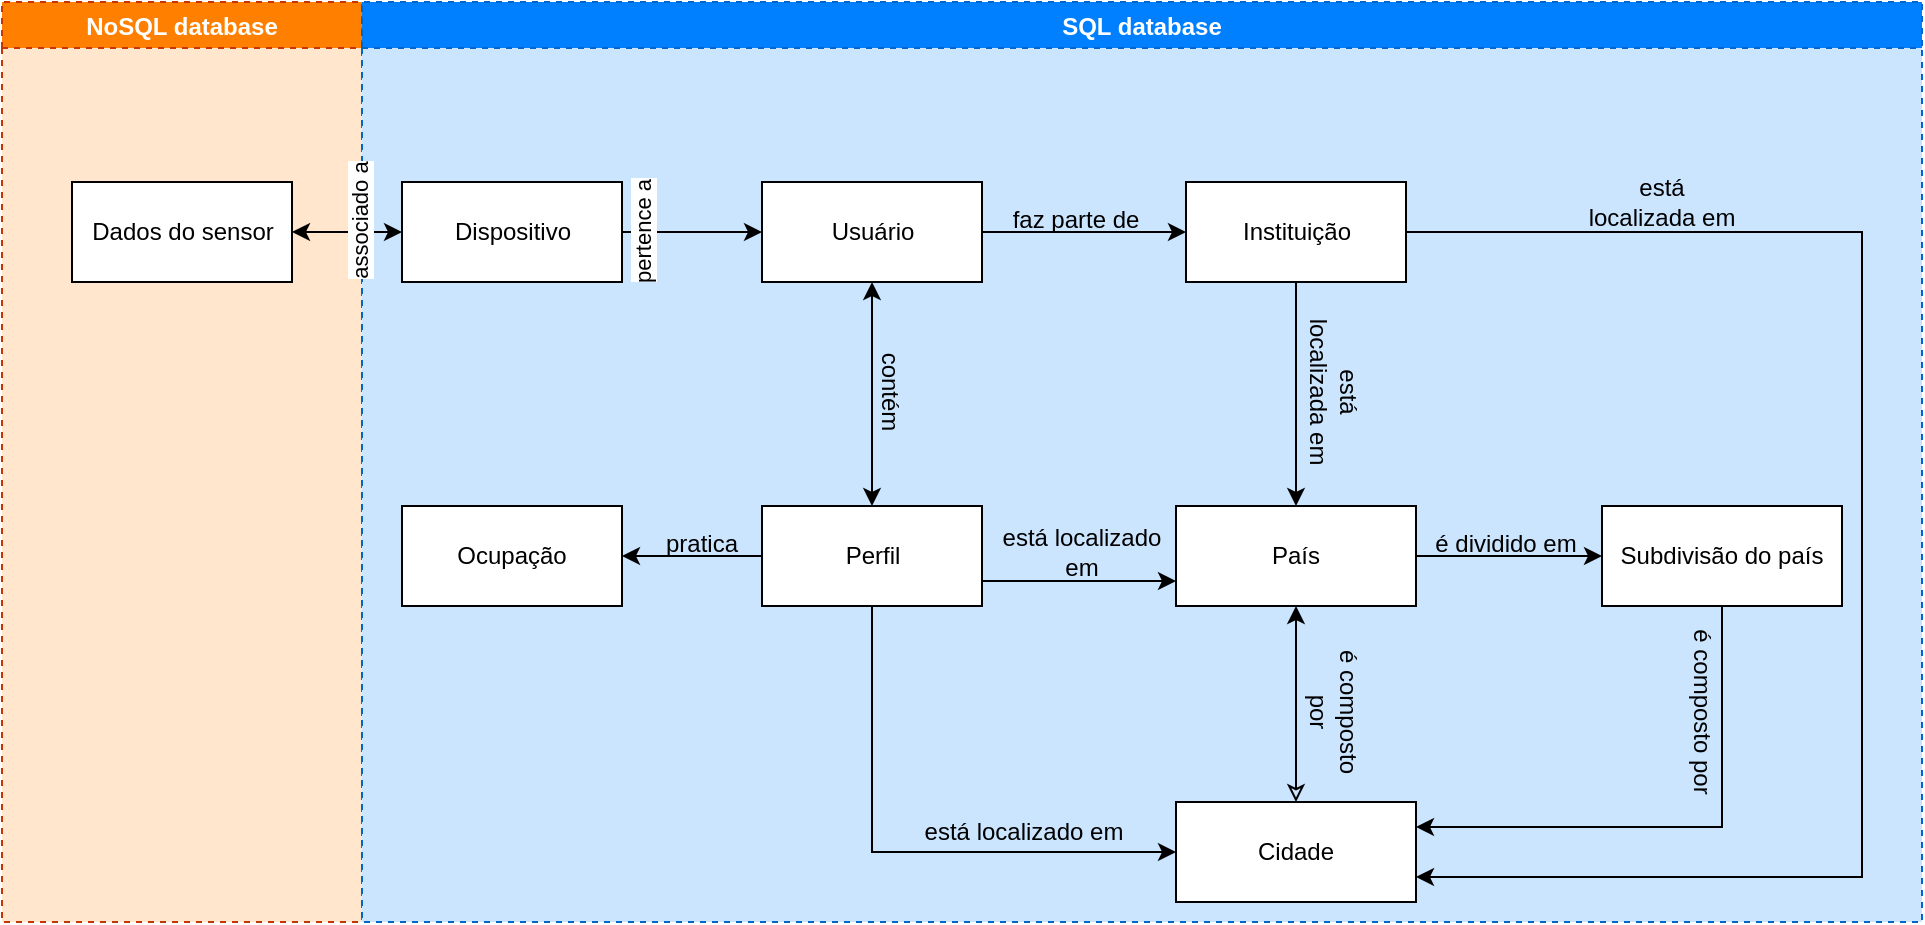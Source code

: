 <mxfile version="17.4.3" type="github">
  <diagram name="Page-1" id="52a04d89-c75d-2922-d76d-85b35f80e030">
    <mxGraphModel dx="1422" dy="737" grid="1" gridSize="10" guides="1" tooltips="1" connect="1" arrows="1" fold="1" page="1" pageScale="1" pageWidth="1100" pageHeight="850" background="none" math="0" shadow="0">
      <root>
        <mxCell id="0" />
        <mxCell id="1" parent="0" />
        <mxCell id="zCF4mZbvVpgICroJBNLq-11" value="NoSQL database" style="swimlane;dashed=1;fillColor=#FF8000;strokeColor=#C73500;fontColor=#FFFFFF;swimlaneFillColor=#FFE6CC;" parent="1" vertex="1">
          <mxGeometry x="120" y="140" width="180" height="460" as="geometry" />
        </mxCell>
        <mxCell id="zCF4mZbvVpgICroJBNLq-10" value="Dados do sensor" style="html=1;" parent="zCF4mZbvVpgICroJBNLq-11" vertex="1">
          <mxGeometry x="35" y="90" width="110" height="50" as="geometry" />
        </mxCell>
        <mxCell id="zCF4mZbvVpgICroJBNLq-12" value="SQL database" style="swimlane;dashed=1;fillColor=#007FFF;fontColor=#ffffff;strokeColor=#0066CC;swimlaneFillColor=#CCE5FF;" parent="1" vertex="1">
          <mxGeometry x="300" y="140" width="780" height="460" as="geometry" />
        </mxCell>
        <mxCell id="zCF4mZbvVpgICroJBNLq-22" value="" style="edgeStyle=orthogonalEdgeStyle;rounded=0;orthogonalLoop=1;jettySize=auto;html=1;startArrow=none;startFill=0;entryX=0;entryY=0.75;entryDx=0;entryDy=0;exitX=1;exitY=0.75;exitDx=0;exitDy=0;" parent="zCF4mZbvVpgICroJBNLq-12" source="zCF4mZbvVpgICroJBNLq-15" target="zCF4mZbvVpgICroJBNLq-24" edge="1">
          <mxGeometry relative="1" as="geometry">
            <mxPoint x="375" y="285" as="targetPoint" />
            <Array as="points" />
          </mxGeometry>
        </mxCell>
        <mxCell id="zCF4mZbvVpgICroJBNLq-29" value="" style="edgeStyle=orthogonalEdgeStyle;rounded=0;orthogonalLoop=1;jettySize=auto;html=1;startArrow=none;startFill=0;" parent="zCF4mZbvVpgICroJBNLq-12" source="zCF4mZbvVpgICroJBNLq-15" target="zCF4mZbvVpgICroJBNLq-28" edge="1">
          <mxGeometry relative="1" as="geometry" />
        </mxCell>
        <mxCell id="t70F56XDbKMXxj_3zgW9-8" style="edgeStyle=orthogonalEdgeStyle;rounded=0;orthogonalLoop=1;jettySize=auto;html=1;exitX=0.5;exitY=1;exitDx=0;exitDy=0;entryX=0;entryY=0.5;entryDx=0;entryDy=0;" edge="1" parent="zCF4mZbvVpgICroJBNLq-12" source="zCF4mZbvVpgICroJBNLq-15" target="zCF4mZbvVpgICroJBNLq-26">
          <mxGeometry relative="1" as="geometry" />
        </mxCell>
        <mxCell id="zCF4mZbvVpgICroJBNLq-15" value="Perfil" style="html=1;" parent="zCF4mZbvVpgICroJBNLq-12" vertex="1">
          <mxGeometry x="200" y="252" width="110" height="50" as="geometry" />
        </mxCell>
        <mxCell id="zCF4mZbvVpgICroJBNLq-17" value="contém" style="text;html=1;strokeColor=none;fillColor=none;align=center;verticalAlign=middle;whiteSpace=wrap;rounded=0;rotation=90;" parent="zCF4mZbvVpgICroJBNLq-12" vertex="1">
          <mxGeometry x="234" y="180" width="60" height="30" as="geometry" />
        </mxCell>
        <mxCell id="zCF4mZbvVpgICroJBNLq-16" value="" style="edgeStyle=orthogonalEdgeStyle;rounded=0;orthogonalLoop=1;jettySize=auto;html=1;startArrow=classic;startFill=1;" parent="zCF4mZbvVpgICroJBNLq-12" source="zCF4mZbvVpgICroJBNLq-14" target="zCF4mZbvVpgICroJBNLq-15" edge="1">
          <mxGeometry relative="1" as="geometry" />
        </mxCell>
        <mxCell id="BBZgxPXaabTpRb4WHtMQ-6" value="" style="edgeStyle=orthogonalEdgeStyle;rounded=0;orthogonalLoop=1;jettySize=auto;html=1;" parent="zCF4mZbvVpgICroJBNLq-12" source="zCF4mZbvVpgICroJBNLq-14" target="BBZgxPXaabTpRb4WHtMQ-5" edge="1">
          <mxGeometry relative="1" as="geometry" />
        </mxCell>
        <mxCell id="zCF4mZbvVpgICroJBNLq-14" value="Usuário" style="html=1;" parent="zCF4mZbvVpgICroJBNLq-12" vertex="1">
          <mxGeometry x="200" y="90" width="110" height="50" as="geometry" />
        </mxCell>
        <mxCell id="zCF4mZbvVpgICroJBNLq-23" value="está localizado em" style="text;html=1;strokeColor=none;fillColor=none;align=center;verticalAlign=middle;whiteSpace=wrap;rounded=0;" parent="zCF4mZbvVpgICroJBNLq-12" vertex="1">
          <mxGeometry x="310" y="260" width="100" height="30" as="geometry" />
        </mxCell>
        <mxCell id="zCF4mZbvVpgICroJBNLq-27" value="" style="edgeStyle=orthogonalEdgeStyle;rounded=0;orthogonalLoop=1;jettySize=auto;html=1;startArrow=classic;startFill=1;endArrow=classic;endFill=0;" parent="zCF4mZbvVpgICroJBNLq-12" source="zCF4mZbvVpgICroJBNLq-24" target="zCF4mZbvVpgICroJBNLq-26" edge="1">
          <mxGeometry relative="1" as="geometry" />
        </mxCell>
        <mxCell id="EvElogEbVzrC-FUCAvS2-9" value="" style="edgeStyle=orthogonalEdgeStyle;rounded=0;orthogonalLoop=1;jettySize=auto;html=1;" parent="zCF4mZbvVpgICroJBNLq-12" source="zCF4mZbvVpgICroJBNLq-24" target="EvElogEbVzrC-FUCAvS2-8" edge="1">
          <mxGeometry relative="1" as="geometry" />
        </mxCell>
        <mxCell id="zCF4mZbvVpgICroJBNLq-24" value="País" style="whiteSpace=wrap;html=1;" parent="zCF4mZbvVpgICroJBNLq-12" vertex="1">
          <mxGeometry x="407" y="252" width="120" height="50" as="geometry" />
        </mxCell>
        <mxCell id="zCF4mZbvVpgICroJBNLq-26" value="Cidade" style="whiteSpace=wrap;html=1;" parent="zCF4mZbvVpgICroJBNLq-12" vertex="1">
          <mxGeometry x="407" y="400" width="120" height="50" as="geometry" />
        </mxCell>
        <mxCell id="zCF4mZbvVpgICroJBNLq-28" value="Ocupação" style="whiteSpace=wrap;html=1;" parent="zCF4mZbvVpgICroJBNLq-12" vertex="1">
          <mxGeometry x="20" y="252" width="110" height="50" as="geometry" />
        </mxCell>
        <mxCell id="zCF4mZbvVpgICroJBNLq-30" value="pratica" style="text;html=1;strokeColor=none;fillColor=none;align=center;verticalAlign=middle;whiteSpace=wrap;rounded=0;rotation=0;" parent="zCF4mZbvVpgICroJBNLq-12" vertex="1">
          <mxGeometry x="140" y="256" width="60" height="30" as="geometry" />
        </mxCell>
        <mxCell id="zCF4mZbvVpgICroJBNLq-34" value="&lt;font color=&quot;#000000&quot;&gt;é composto &lt;br&gt;por&lt;/font&gt;" style="text;html=1;strokeColor=none;fillColor=none;align=center;verticalAlign=middle;whiteSpace=wrap;rounded=0;fontColor=#FFFFFF;rotation=90;" parent="zCF4mZbvVpgICroJBNLq-12" vertex="1">
          <mxGeometry x="436" y="340" width="100" height="30" as="geometry" />
        </mxCell>
        <mxCell id="t70F56XDbKMXxj_3zgW9-5" style="edgeStyle=orthogonalEdgeStyle;rounded=0;orthogonalLoop=1;jettySize=auto;html=1;exitX=0.5;exitY=1;exitDx=0;exitDy=0;entryX=1;entryY=0.25;entryDx=0;entryDy=0;" edge="1" parent="zCF4mZbvVpgICroJBNLq-12" source="EvElogEbVzrC-FUCAvS2-8" target="zCF4mZbvVpgICroJBNLq-26">
          <mxGeometry relative="1" as="geometry" />
        </mxCell>
        <mxCell id="EvElogEbVzrC-FUCAvS2-8" value="Subdivisão do país" style="whiteSpace=wrap;html=1;" parent="zCF4mZbvVpgICroJBNLq-12" vertex="1">
          <mxGeometry x="620" y="252" width="120" height="50" as="geometry" />
        </mxCell>
        <mxCell id="EvElogEbVzrC-FUCAvS2-10" value="&lt;font color=&quot;#000000&quot;&gt;é dividido em&lt;br&gt;&lt;/font&gt;" style="text;html=1;strokeColor=none;fillColor=none;align=center;verticalAlign=middle;whiteSpace=wrap;rounded=0;fontColor=#FFFFFF;" parent="zCF4mZbvVpgICroJBNLq-12" vertex="1">
          <mxGeometry x="522" y="256" width="100" height="30" as="geometry" />
        </mxCell>
        <mxCell id="ueDkMi29vKIodZ3sA7bK-1" value="" style="edgeStyle=orthogonalEdgeStyle;rounded=0;orthogonalLoop=1;jettySize=auto;html=1;" parent="zCF4mZbvVpgICroJBNLq-12" source="BBZgxPXaabTpRb4WHtMQ-1" target="zCF4mZbvVpgICroJBNLq-14" edge="1">
          <mxGeometry relative="1" as="geometry" />
        </mxCell>
        <mxCell id="BBZgxPXaabTpRb4WHtMQ-1" value="Dispositivo" style="html=1;" parent="zCF4mZbvVpgICroJBNLq-12" vertex="1">
          <mxGeometry x="20" y="90" width="110" height="50" as="geometry" />
        </mxCell>
        <mxCell id="BBZgxPXaabTpRb4WHtMQ-3" value="pertence a" style="edgeLabel;html=1;align=center;verticalAlign=middle;resizable=0;points=[];rotation=-90;" parent="zCF4mZbvVpgICroJBNLq-12" vertex="1" connectable="0">
          <mxGeometry x="140" y="115" as="geometry" />
        </mxCell>
        <mxCell id="t70F56XDbKMXxj_3zgW9-1" value="" style="edgeStyle=orthogonalEdgeStyle;rounded=0;orthogonalLoop=1;jettySize=auto;html=1;" edge="1" parent="zCF4mZbvVpgICroJBNLq-12" source="BBZgxPXaabTpRb4WHtMQ-5" target="zCF4mZbvVpgICroJBNLq-24">
          <mxGeometry relative="1" as="geometry" />
        </mxCell>
        <mxCell id="t70F56XDbKMXxj_3zgW9-6" style="edgeStyle=orthogonalEdgeStyle;rounded=0;orthogonalLoop=1;jettySize=auto;html=1;exitX=1;exitY=0.5;exitDx=0;exitDy=0;entryX=1;entryY=0.75;entryDx=0;entryDy=0;" edge="1" parent="zCF4mZbvVpgICroJBNLq-12" source="BBZgxPXaabTpRb4WHtMQ-5" target="zCF4mZbvVpgICroJBNLq-26">
          <mxGeometry relative="1" as="geometry">
            <Array as="points">
              <mxPoint x="750" y="115" />
              <mxPoint x="750" y="438" />
            </Array>
          </mxGeometry>
        </mxCell>
        <mxCell id="BBZgxPXaabTpRb4WHtMQ-5" value="Instituição" style="html=1;" parent="zCF4mZbvVpgICroJBNLq-12" vertex="1">
          <mxGeometry x="412" y="90" width="110" height="50" as="geometry" />
        </mxCell>
        <mxCell id="BBZgxPXaabTpRb4WHtMQ-7" value="&lt;font color=&quot;#000000&quot;&gt;faz parte de&lt;br&gt;&lt;/font&gt;" style="text;html=1;strokeColor=none;fillColor=none;align=center;verticalAlign=middle;whiteSpace=wrap;rounded=0;fontColor=#FFFFFF;" parent="zCF4mZbvVpgICroJBNLq-12" vertex="1">
          <mxGeometry x="307" y="94" width="100" height="30" as="geometry" />
        </mxCell>
        <mxCell id="zCF4mZbvVpgICroJBNLq-33" value="está localizado em" style="text;html=1;strokeColor=none;fillColor=none;align=center;verticalAlign=middle;whiteSpace=wrap;rounded=0;" parent="zCF4mZbvVpgICroJBNLq-12" vertex="1">
          <mxGeometry x="280" y="400" width="102" height="30" as="geometry" />
        </mxCell>
        <mxCell id="ueDkMi29vKIodZ3sA7bK-4" value="&lt;font color=&quot;#000000&quot;&gt;é composto por&lt;/font&gt;" style="text;html=1;strokeColor=none;fillColor=none;align=center;verticalAlign=middle;whiteSpace=wrap;rounded=0;fontColor=#FFFFFF;rotation=90;" parent="zCF4mZbvVpgICroJBNLq-12" vertex="1">
          <mxGeometry x="620" y="340" width="100" height="30" as="geometry" />
        </mxCell>
        <mxCell id="t70F56XDbKMXxj_3zgW9-2" value="está localizada&amp;nbsp;em" style="text;html=1;strokeColor=none;fillColor=none;align=center;verticalAlign=middle;whiteSpace=wrap;rounded=0;rotation=90;" vertex="1" parent="zCF4mZbvVpgICroJBNLq-12">
          <mxGeometry x="436" y="180" width="100" height="30" as="geometry" />
        </mxCell>
        <mxCell id="t70F56XDbKMXxj_3zgW9-7" value="está localizada&amp;nbsp;em" style="text;html=1;strokeColor=none;fillColor=none;align=center;verticalAlign=middle;whiteSpace=wrap;rounded=0;rotation=0;" vertex="1" parent="zCF4mZbvVpgICroJBNLq-12">
          <mxGeometry x="600" y="85" width="100" height="30" as="geometry" />
        </mxCell>
        <mxCell id="zCF4mZbvVpgICroJBNLq-18" value="" style="edgeStyle=orthogonalEdgeStyle;rounded=0;orthogonalLoop=1;jettySize=auto;html=1;startArrow=classic;startFill=1;entryX=0;entryY=0.5;entryDx=0;entryDy=0;" parent="1" source="zCF4mZbvVpgICroJBNLq-10" target="BBZgxPXaabTpRb4WHtMQ-1" edge="1">
          <mxGeometry relative="1" as="geometry" />
        </mxCell>
        <mxCell id="zCF4mZbvVpgICroJBNLq-19" value="associado a" style="edgeLabel;html=1;align=center;verticalAlign=middle;resizable=0;points=[];rotation=-90;" parent="zCF4mZbvVpgICroJBNLq-18" vertex="1" connectable="0">
          <mxGeometry x="-0.767" y="-1" relative="1" as="geometry">
            <mxPoint x="27" y="-6" as="offset" />
          </mxGeometry>
        </mxCell>
      </root>
    </mxGraphModel>
  </diagram>
</mxfile>
